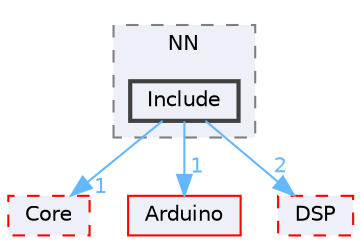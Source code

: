 digraph "Face_Access_inferencing/src/edge-impulse-sdk/CMSIS/NN/Include"
{
 // LATEX_PDF_SIZE
  bgcolor="transparent";
  edge [fontname=Helvetica,fontsize=10,labelfontname=Helvetica,labelfontsize=10];
  node [fontname=Helvetica,fontsize=10,shape=box,height=0.2,width=0.4];
  compound=true
  subgraph clusterdir_4659433db613eaf79ca856310888cda9 {
    graph [ bgcolor="#edf0f7", pencolor="grey50", label="NN", fontname=Helvetica,fontsize=10 style="filled,dashed", URL="dir_4659433db613eaf79ca856310888cda9.html",tooltip=""]
  dir_5bd4d4d947a3330480d6f276f5c24403 [label="Include", fillcolor="#edf0f7", color="grey25", style="filled,bold", URL="dir_5bd4d4d947a3330480d6f276f5c24403.html",tooltip=""];
  }
  dir_73c7f5a81ebd1edce66efc9eb3e230d8 [label="Core", fillcolor="#edf0f7", color="red", style="filled,dashed", URL="dir_73c7f5a81ebd1edce66efc9eb3e230d8.html",tooltip=""];
  dir_a991eec27578c865874ede3d8ec657c2 [label="Arduino", fillcolor="#edf0f7", color="red", style="filled", URL="dir_a991eec27578c865874ede3d8ec657c2.html",tooltip=""];
  dir_d84d91a8c6f0944cbcbecf972ac51db2 [label="DSP", fillcolor="#edf0f7", color="red", style="filled,dashed", URL="dir_d84d91a8c6f0944cbcbecf972ac51db2.html",tooltip=""];
  dir_5bd4d4d947a3330480d6f276f5c24403->dir_73c7f5a81ebd1edce66efc9eb3e230d8 [headlabel="1", labeldistance=1.5 headhref="dir_000139_000069.html" href="dir_000139_000069.html" color="steelblue1" fontcolor="steelblue1"];
  dir_5bd4d4d947a3330480d6f276f5c24403->dir_a991eec27578c865874ede3d8ec657c2 [headlabel="1", labeldistance=1.5 headhref="dir_000139_000014.html" href="dir_000139_000014.html" color="steelblue1" fontcolor="steelblue1"];
  dir_5bd4d4d947a3330480d6f276f5c24403->dir_d84d91a8c6f0944cbcbecf972ac51db2 [headlabel="2", labeldistance=1.5 headhref="dir_000139_000082.html" href="dir_000139_000082.html" color="steelblue1" fontcolor="steelblue1"];
}
